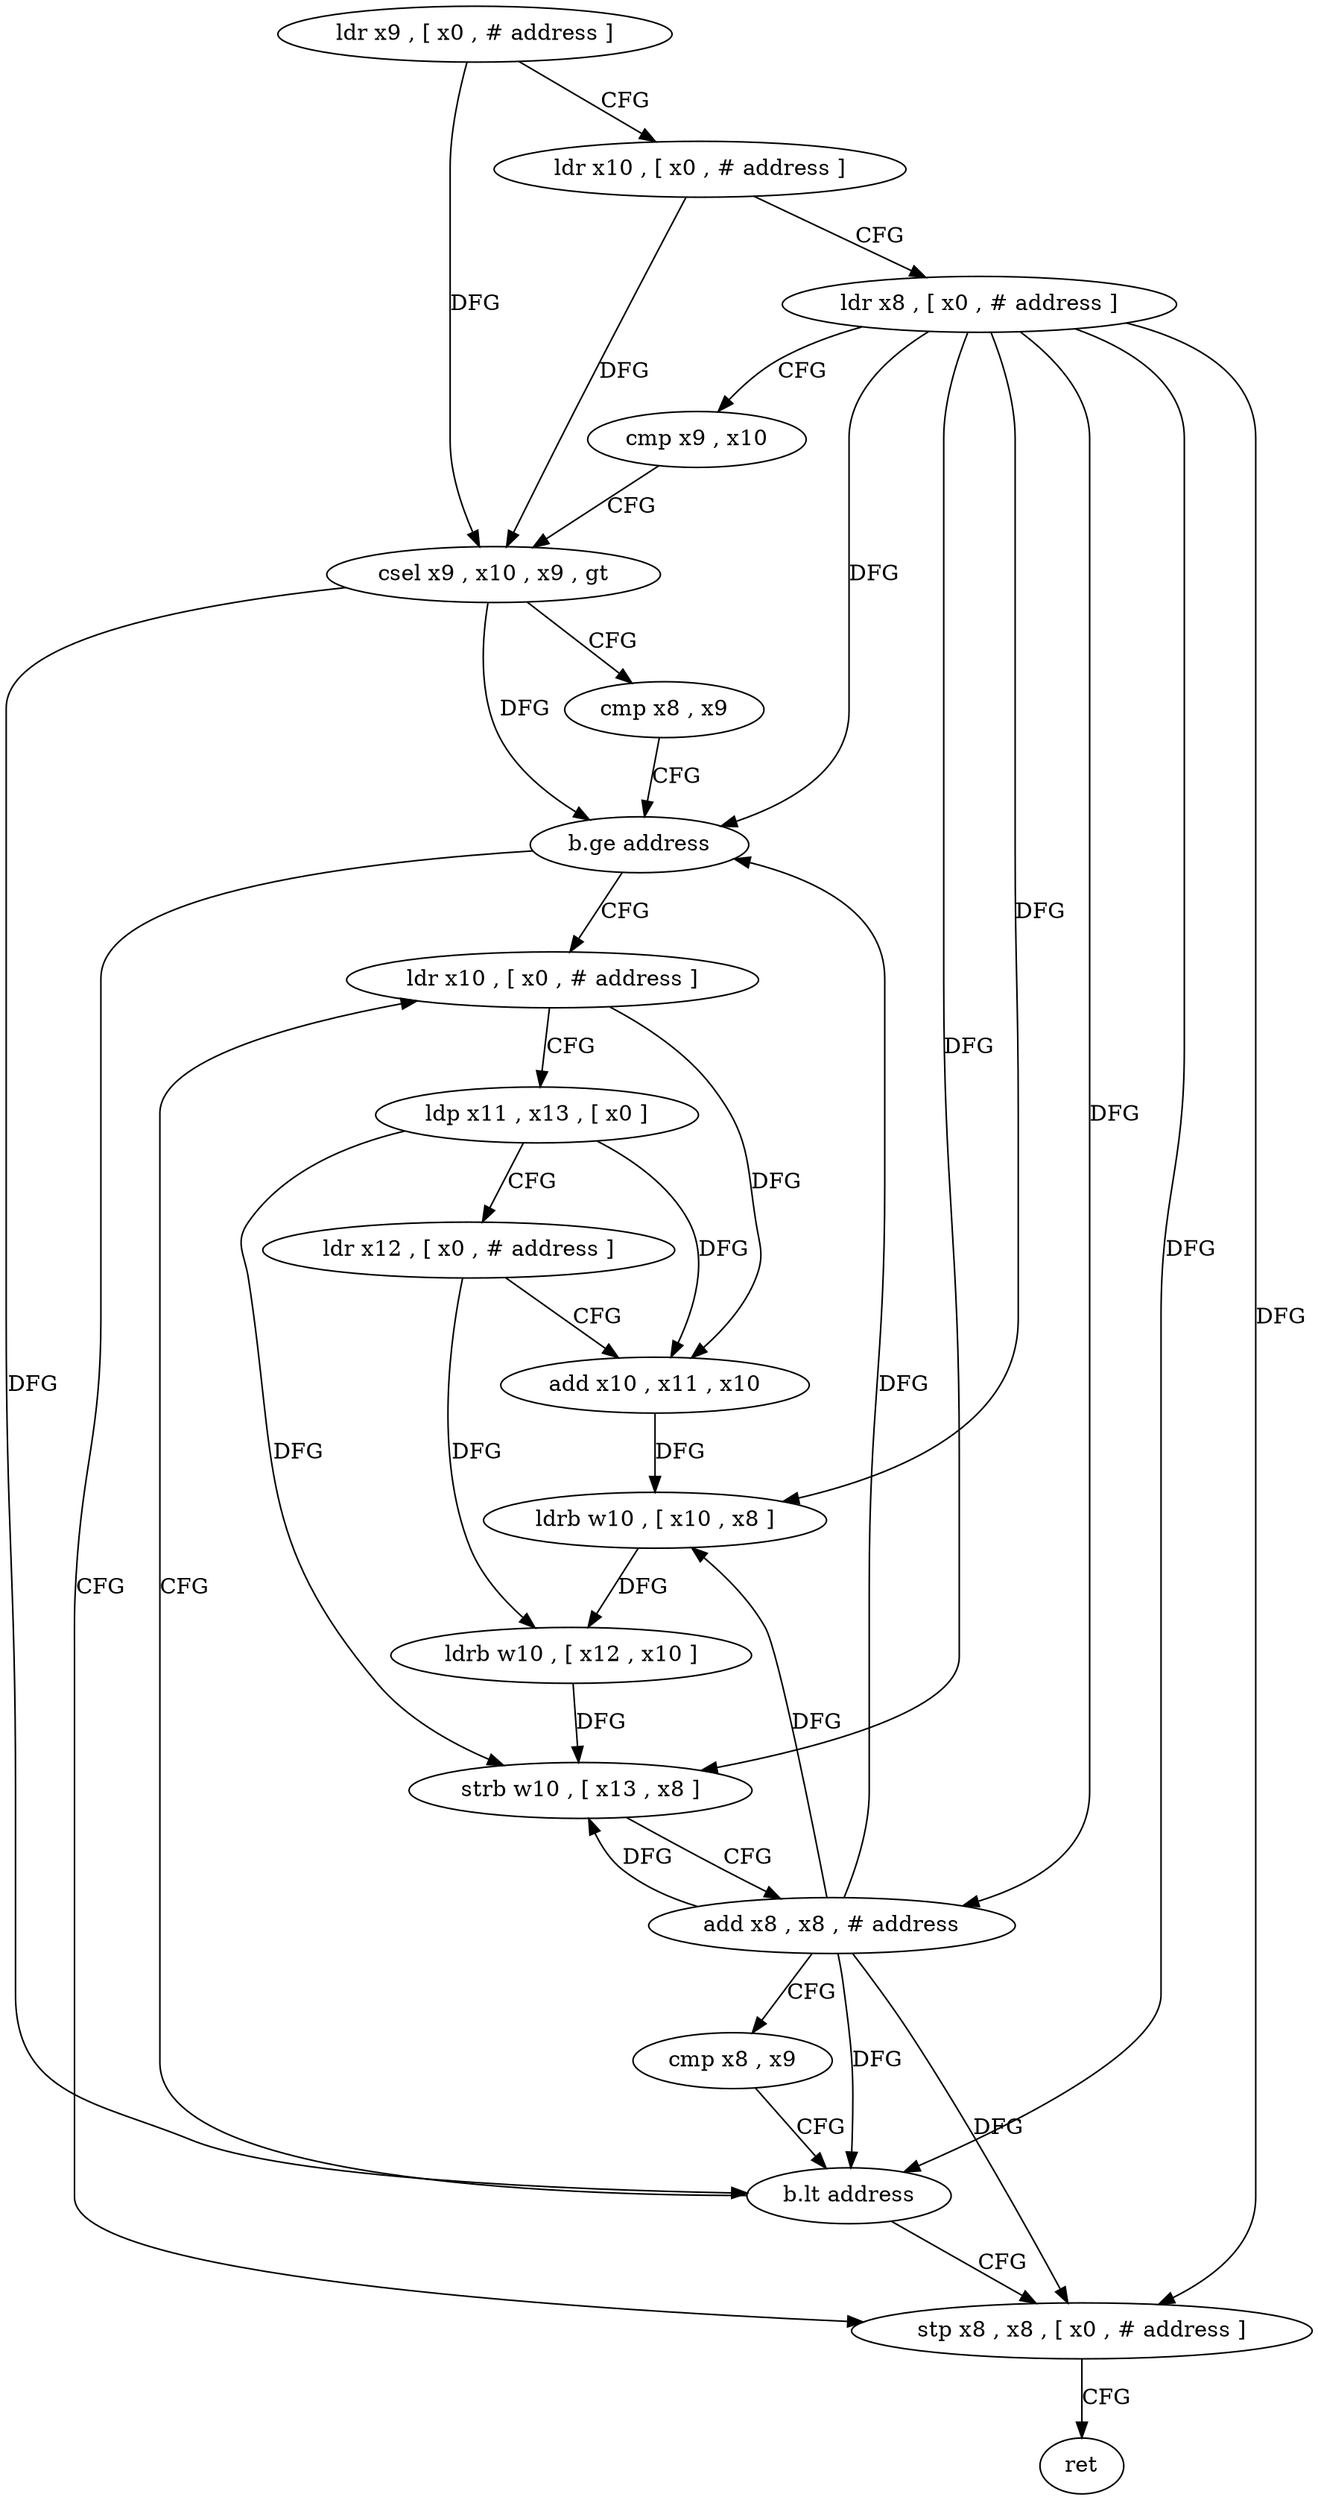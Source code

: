 digraph "func" {
"4226108" [label = "ldr x9 , [ x0 , # address ]" ]
"4226112" [label = "ldr x10 , [ x0 , # address ]" ]
"4226116" [label = "ldr x8 , [ x0 , # address ]" ]
"4226120" [label = "cmp x9 , x10" ]
"4226124" [label = "csel x9 , x10 , x9 , gt" ]
"4226128" [label = "cmp x8 , x9" ]
"4226132" [label = "b.ge address" ]
"4226176" [label = "stp x8 , x8 , [ x0 , # address ]" ]
"4226136" [label = "ldr x10 , [ x0 , # address ]" ]
"4226180" [label = "ret" ]
"4226140" [label = "ldp x11 , x13 , [ x0 ]" ]
"4226144" [label = "ldr x12 , [ x0 , # address ]" ]
"4226148" [label = "add x10 , x11 , x10" ]
"4226152" [label = "ldrb w10 , [ x10 , x8 ]" ]
"4226156" [label = "ldrb w10 , [ x12 , x10 ]" ]
"4226160" [label = "strb w10 , [ x13 , x8 ]" ]
"4226164" [label = "add x8 , x8 , # address" ]
"4226168" [label = "cmp x8 , x9" ]
"4226172" [label = "b.lt address" ]
"4226108" -> "4226112" [ label = "CFG" ]
"4226108" -> "4226124" [ label = "DFG" ]
"4226112" -> "4226116" [ label = "CFG" ]
"4226112" -> "4226124" [ label = "DFG" ]
"4226116" -> "4226120" [ label = "CFG" ]
"4226116" -> "4226132" [ label = "DFG" ]
"4226116" -> "4226176" [ label = "DFG" ]
"4226116" -> "4226152" [ label = "DFG" ]
"4226116" -> "4226160" [ label = "DFG" ]
"4226116" -> "4226164" [ label = "DFG" ]
"4226116" -> "4226172" [ label = "DFG" ]
"4226120" -> "4226124" [ label = "CFG" ]
"4226124" -> "4226128" [ label = "CFG" ]
"4226124" -> "4226132" [ label = "DFG" ]
"4226124" -> "4226172" [ label = "DFG" ]
"4226128" -> "4226132" [ label = "CFG" ]
"4226132" -> "4226176" [ label = "CFG" ]
"4226132" -> "4226136" [ label = "CFG" ]
"4226176" -> "4226180" [ label = "CFG" ]
"4226136" -> "4226140" [ label = "CFG" ]
"4226136" -> "4226148" [ label = "DFG" ]
"4226140" -> "4226144" [ label = "CFG" ]
"4226140" -> "4226148" [ label = "DFG" ]
"4226140" -> "4226160" [ label = "DFG" ]
"4226144" -> "4226148" [ label = "CFG" ]
"4226144" -> "4226156" [ label = "DFG" ]
"4226148" -> "4226152" [ label = "DFG" ]
"4226152" -> "4226156" [ label = "DFG" ]
"4226156" -> "4226160" [ label = "DFG" ]
"4226160" -> "4226164" [ label = "CFG" ]
"4226164" -> "4226168" [ label = "CFG" ]
"4226164" -> "4226176" [ label = "DFG" ]
"4226164" -> "4226152" [ label = "DFG" ]
"4226164" -> "4226132" [ label = "DFG" ]
"4226164" -> "4226160" [ label = "DFG" ]
"4226164" -> "4226172" [ label = "DFG" ]
"4226168" -> "4226172" [ label = "CFG" ]
"4226172" -> "4226136" [ label = "CFG" ]
"4226172" -> "4226176" [ label = "CFG" ]
}
